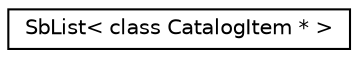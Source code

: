 digraph "Graphical Class Hierarchy"
{
 // LATEX_PDF_SIZE
  edge [fontname="Helvetica",fontsize="10",labelfontname="Helvetica",labelfontsize="10"];
  node [fontname="Helvetica",fontsize="10",shape=record];
  rankdir="LR";
  Node0 [label="SbList\< class CatalogItem * \>",height=0.2,width=0.4,color="black", fillcolor="white", style="filled",URL="$classSbList.html",tooltip=" "];
}

